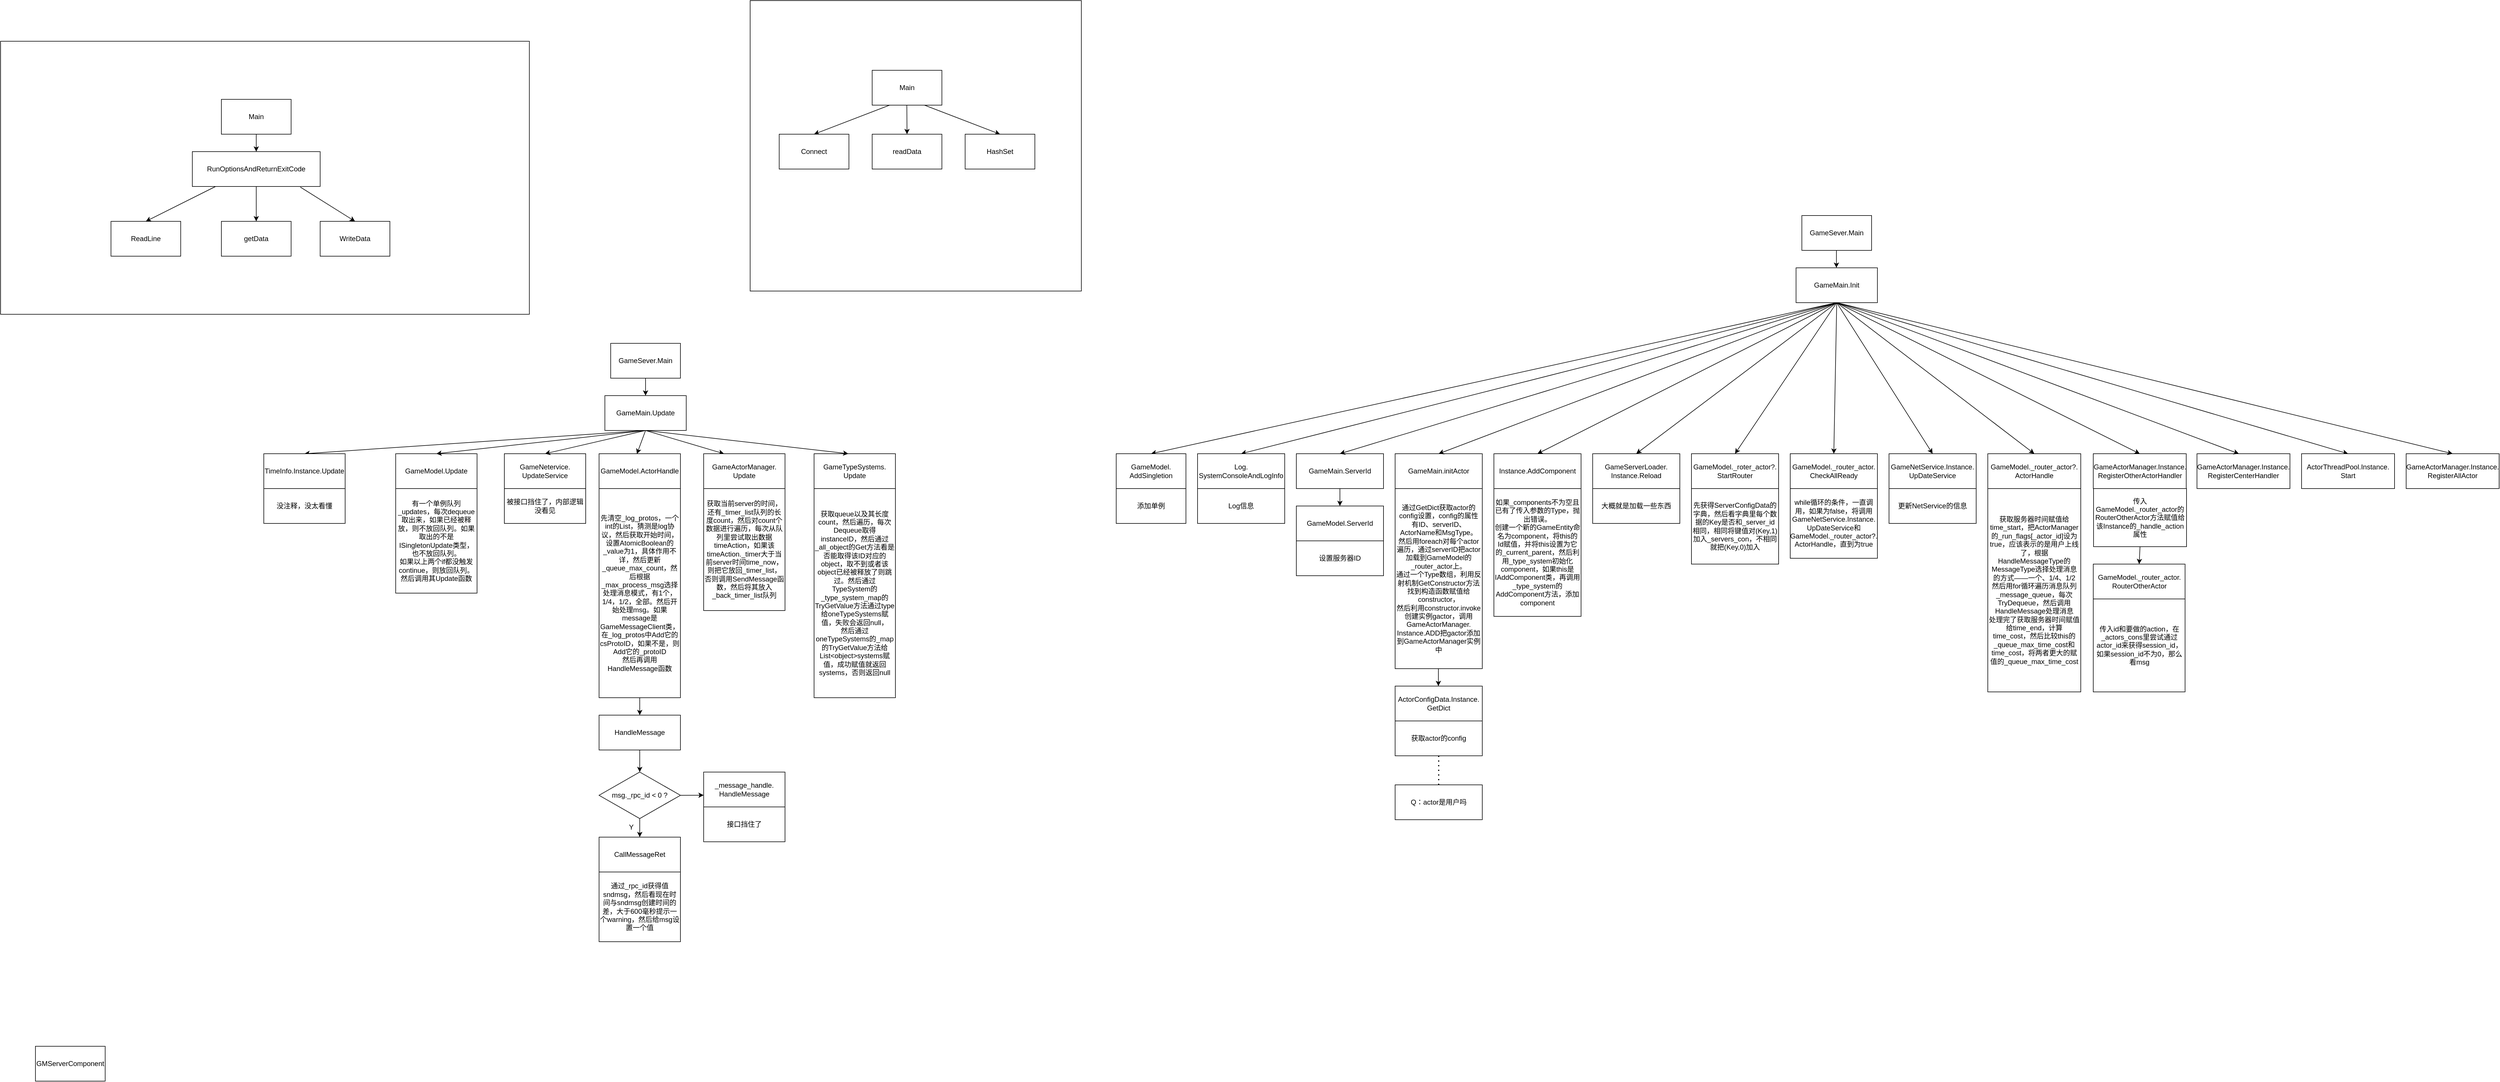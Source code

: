 <mxfile version="21.4.0" type="github">
  <diagram name="第 1 页" id="AkPrUvhRBGIo_sODVcCK">
    <mxGraphModel dx="2005" dy="1912" grid="1" gridSize="10" guides="1" tooltips="1" connect="1" arrows="1" fold="1" page="1" pageScale="1" pageWidth="827" pageHeight="1169" math="0" shadow="0">
      <root>
        <mxCell id="0" />
        <mxCell id="1" parent="0" />
        <mxCell id="agxNZYJJnrSQmRL50gCt-22" value="" style="rounded=0;whiteSpace=wrap;html=1;" parent="1" vertex="1">
          <mxGeometry x="1250" y="-90" width="570" height="500" as="geometry" />
        </mxCell>
        <mxCell id="agxNZYJJnrSQmRL50gCt-10" value="" style="rounded=0;whiteSpace=wrap;html=1;" parent="1" vertex="1">
          <mxGeometry x="-40" y="-20" width="910" height="470" as="geometry" />
        </mxCell>
        <mxCell id="agxNZYJJnrSQmRL50gCt-1" value="Main" style="rounded=0;whiteSpace=wrap;html=1;" parent="1" vertex="1">
          <mxGeometry x="340" y="80" width="120" height="60" as="geometry" />
        </mxCell>
        <mxCell id="agxNZYJJnrSQmRL50gCt-2" value="" style="endArrow=classic;html=1;rounded=0;exitX=0.5;exitY=1;exitDx=0;exitDy=0;" parent="1" source="agxNZYJJnrSQmRL50gCt-1" edge="1">
          <mxGeometry width="50" height="50" relative="1" as="geometry">
            <mxPoint x="390" y="320" as="sourcePoint" />
            <mxPoint x="400" y="170" as="targetPoint" />
          </mxGeometry>
        </mxCell>
        <mxCell id="agxNZYJJnrSQmRL50gCt-3" value="RunOptionsAndReturnExitCode" style="rounded=0;whiteSpace=wrap;html=1;" parent="1" vertex="1">
          <mxGeometry x="290" y="170" width="220" height="60" as="geometry" />
        </mxCell>
        <mxCell id="agxNZYJJnrSQmRL50gCt-4" value="" style="endArrow=classic;html=1;rounded=0;exitX=0.5;exitY=1;exitDx=0;exitDy=0;entryX=0.5;entryY=0;entryDx=0;entryDy=0;" parent="1" target="agxNZYJJnrSQmRL50gCt-5" edge="1">
          <mxGeometry width="50" height="50" relative="1" as="geometry">
            <mxPoint x="330" y="230" as="sourcePoint" />
            <mxPoint x="330" y="260" as="targetPoint" />
          </mxGeometry>
        </mxCell>
        <mxCell id="agxNZYJJnrSQmRL50gCt-5" value="ReadLine" style="rounded=0;whiteSpace=wrap;html=1;" parent="1" vertex="1">
          <mxGeometry x="150" y="290" width="120" height="60" as="geometry" />
        </mxCell>
        <mxCell id="agxNZYJJnrSQmRL50gCt-6" value="getData" style="rounded=0;whiteSpace=wrap;html=1;" parent="1" vertex="1">
          <mxGeometry x="340" y="290" width="120" height="60" as="geometry" />
        </mxCell>
        <mxCell id="agxNZYJJnrSQmRL50gCt-7" value="" style="endArrow=classic;html=1;rounded=0;exitX=0.5;exitY=1;exitDx=0;exitDy=0;entryX=0.5;entryY=0;entryDx=0;entryDy=0;" parent="1" source="agxNZYJJnrSQmRL50gCt-3" target="agxNZYJJnrSQmRL50gCt-6" edge="1">
          <mxGeometry width="50" height="50" relative="1" as="geometry">
            <mxPoint x="560" y="280" as="sourcePoint" />
            <mxPoint x="610" y="230" as="targetPoint" />
          </mxGeometry>
        </mxCell>
        <mxCell id="agxNZYJJnrSQmRL50gCt-8" value="WriteData" style="rounded=0;whiteSpace=wrap;html=1;" parent="1" vertex="1">
          <mxGeometry x="510" y="290" width="120" height="60" as="geometry" />
        </mxCell>
        <mxCell id="agxNZYJJnrSQmRL50gCt-9" value="" style="endArrow=classic;html=1;rounded=0;exitX=0.845;exitY=1.017;exitDx=0;exitDy=0;exitPerimeter=0;entryX=0.5;entryY=0;entryDx=0;entryDy=0;" parent="1" source="agxNZYJJnrSQmRL50gCt-3" target="agxNZYJJnrSQmRL50gCt-8" edge="1">
          <mxGeometry width="50" height="50" relative="1" as="geometry">
            <mxPoint x="650" y="220" as="sourcePoint" />
            <mxPoint x="700" y="170" as="targetPoint" />
          </mxGeometry>
        </mxCell>
        <mxCell id="agxNZYJJnrSQmRL50gCt-11" value="Main" style="rounded=0;whiteSpace=wrap;html=1;" parent="1" vertex="1">
          <mxGeometry x="1460" y="30" width="120" height="60" as="geometry" />
        </mxCell>
        <mxCell id="agxNZYJJnrSQmRL50gCt-12" value="" style="endArrow=classic;html=1;rounded=0;exitX=0.25;exitY=1;exitDx=0;exitDy=0;entryX=0.5;entryY=0;entryDx=0;entryDy=0;" parent="1" source="agxNZYJJnrSQmRL50gCt-11" target="agxNZYJJnrSQmRL50gCt-13" edge="1">
          <mxGeometry width="50" height="50" relative="1" as="geometry">
            <mxPoint x="1780" y="150" as="sourcePoint" />
            <mxPoint x="1520" y="120" as="targetPoint" />
          </mxGeometry>
        </mxCell>
        <mxCell id="agxNZYJJnrSQmRL50gCt-13" value="Connect" style="rounded=0;whiteSpace=wrap;html=1;" parent="1" vertex="1">
          <mxGeometry x="1300" y="140" width="120" height="60" as="geometry" />
        </mxCell>
        <mxCell id="agxNZYJJnrSQmRL50gCt-17" value="" style="endArrow=classic;html=1;rounded=0;exitX=0.5;exitY=1;exitDx=0;exitDy=0;entryX=0.5;entryY=0;entryDx=0;entryDy=0;" parent="1" target="agxNZYJJnrSQmRL50gCt-18" edge="1">
          <mxGeometry width="50" height="50" relative="1" as="geometry">
            <mxPoint x="1519.66" y="90" as="sourcePoint" />
            <mxPoint x="1519.66" y="120" as="targetPoint" />
          </mxGeometry>
        </mxCell>
        <mxCell id="agxNZYJJnrSQmRL50gCt-18" value="readData" style="rounded=0;whiteSpace=wrap;html=1;" parent="1" vertex="1">
          <mxGeometry x="1460" y="140" width="120" height="60" as="geometry" />
        </mxCell>
        <mxCell id="agxNZYJJnrSQmRL50gCt-20" value="" style="endArrow=classic;html=1;rounded=0;exitX=0.75;exitY=1;exitDx=0;exitDy=0;entryX=0.5;entryY=0;entryDx=0;entryDy=0;" parent="1" source="agxNZYJJnrSQmRL50gCt-11" target="agxNZYJJnrSQmRL50gCt-21" edge="1">
          <mxGeometry width="50" height="50" relative="1" as="geometry">
            <mxPoint x="1620" y="90" as="sourcePoint" />
            <mxPoint x="1620" y="120" as="targetPoint" />
          </mxGeometry>
        </mxCell>
        <mxCell id="agxNZYJJnrSQmRL50gCt-21" value="HashSet" style="rounded=0;whiteSpace=wrap;html=1;" parent="1" vertex="1">
          <mxGeometry x="1620" y="140" width="120" height="60" as="geometry" />
        </mxCell>
        <mxCell id="agxNZYJJnrSQmRL50gCt-23" value="GameSever.Main" style="rounded=0;whiteSpace=wrap;html=1;" parent="1" vertex="1">
          <mxGeometry x="1010" y="500" width="120" height="60" as="geometry" />
        </mxCell>
        <mxCell id="agxNZYJJnrSQmRL50gCt-24" value="" style="endArrow=classic;html=1;rounded=0;exitX=0.5;exitY=1;exitDx=0;exitDy=0;" parent="1" source="agxNZYJJnrSQmRL50gCt-23" edge="1">
          <mxGeometry width="50" height="50" relative="1" as="geometry">
            <mxPoint x="1180" y="670" as="sourcePoint" />
            <mxPoint x="1070" y="590" as="targetPoint" />
          </mxGeometry>
        </mxCell>
        <mxCell id="agxNZYJJnrSQmRL50gCt-25" value="GameMain.Update" style="rounded=0;whiteSpace=wrap;html=1;" parent="1" vertex="1">
          <mxGeometry x="1000" y="590" width="140" height="60" as="geometry" />
        </mxCell>
        <mxCell id="agxNZYJJnrSQmRL50gCt-26" value="" style="endArrow=classic;html=1;rounded=0;exitX=0.5;exitY=1;exitDx=0;exitDy=0;entryX=0.5;entryY=0;entryDx=0;entryDy=0;" parent="1" source="agxNZYJJnrSQmRL50gCt-25" target="agxNZYJJnrSQmRL50gCt-27" edge="1">
          <mxGeometry width="50" height="50" relative="1" as="geometry">
            <mxPoint x="1180" y="760" as="sourcePoint" />
            <mxPoint x="1070" y="680" as="targetPoint" />
          </mxGeometry>
        </mxCell>
        <mxCell id="agxNZYJJnrSQmRL50gCt-27" value="TimeInfo.Instance.Update" style="rounded=0;whiteSpace=wrap;html=1;" parent="1" vertex="1">
          <mxGeometry x="413" y="690" width="140" height="60" as="geometry" />
        </mxCell>
        <mxCell id="agxNZYJJnrSQmRL50gCt-31" value="没注释，没太看懂" style="rounded=0;whiteSpace=wrap;html=1;" parent="1" vertex="1">
          <mxGeometry x="413" y="750" width="140" height="60" as="geometry" />
        </mxCell>
        <mxCell id="agxNZYJJnrSQmRL50gCt-33" value="GameModel.Update" style="rounded=0;whiteSpace=wrap;html=1;" parent="1" vertex="1">
          <mxGeometry x="640" y="690" width="140" height="60" as="geometry" />
        </mxCell>
        <mxCell id="agxNZYJJnrSQmRL50gCt-34" value="" style="endArrow=classic;html=1;rounded=0;exitX=0.5;exitY=1;exitDx=0;exitDy=0;entryX=0.5;entryY=0;entryDx=0;entryDy=0;" parent="1" source="agxNZYJJnrSQmRL50gCt-25" target="agxNZYJJnrSQmRL50gCt-33" edge="1">
          <mxGeometry width="50" height="50" relative="1" as="geometry">
            <mxPoint x="1080" y="730" as="sourcePoint" />
            <mxPoint x="1130" y="680" as="targetPoint" />
          </mxGeometry>
        </mxCell>
        <mxCell id="agxNZYJJnrSQmRL50gCt-35" value="有一个单例队列_updates，每次dequeue取出来，如果已经被释放，则不放回队列。如果取出的不是ISingletonUpdate类型，也不放回队列。&lt;br&gt;如果以上两个if都没触发continue，则放回队列。然后调用其Update函数" style="rounded=0;whiteSpace=wrap;html=1;" parent="1" vertex="1">
          <mxGeometry x="640" y="750" width="140" height="180" as="geometry" />
        </mxCell>
        <mxCell id="agxNZYJJnrSQmRL50gCt-36" value="GameNetervice.&lt;br&gt;UpdateService" style="rounded=0;whiteSpace=wrap;html=1;" parent="1" vertex="1">
          <mxGeometry x="827" y="690" width="140" height="60" as="geometry" />
        </mxCell>
        <mxCell id="agxNZYJJnrSQmRL50gCt-37" value="" style="endArrow=classic;html=1;rounded=0;entryX=0.5;entryY=0;entryDx=0;entryDy=0;exitX=0.5;exitY=1;exitDx=0;exitDy=0;" parent="1" source="agxNZYJJnrSQmRL50gCt-25" target="agxNZYJJnrSQmRL50gCt-36" edge="1">
          <mxGeometry width="50" height="50" relative="1" as="geometry">
            <mxPoint x="1030" y="650" as="sourcePoint" />
            <mxPoint x="1260" y="620" as="targetPoint" />
          </mxGeometry>
        </mxCell>
        <mxCell id="agxNZYJJnrSQmRL50gCt-38" value="被接口挡住了，内部逻辑没看见" style="rounded=0;whiteSpace=wrap;html=1;" parent="1" vertex="1">
          <mxGeometry x="827" y="750" width="140" height="60" as="geometry" />
        </mxCell>
        <mxCell id="agxNZYJJnrSQmRL50gCt-39" value="" style="endArrow=classic;html=1;rounded=0;exitX=0.5;exitY=1;exitDx=0;exitDy=0;entryX=0.465;entryY=0.006;entryDx=0;entryDy=0;entryPerimeter=0;" parent="1" source="agxNZYJJnrSQmRL50gCt-25" target="agxNZYJJnrSQmRL50gCt-41" edge="1">
          <mxGeometry width="50" height="50" relative="1" as="geometry">
            <mxPoint x="1120" y="650" as="sourcePoint" />
            <mxPoint x="1330" y="690" as="targetPoint" />
          </mxGeometry>
        </mxCell>
        <mxCell id="agxNZYJJnrSQmRL50gCt-41" value="GameModel.ActorHandle" style="rounded=0;whiteSpace=wrap;html=1;" parent="1" vertex="1">
          <mxGeometry x="990" y="690" width="140" height="60" as="geometry" />
        </mxCell>
        <mxCell id="agxNZYJJnrSQmRL50gCt-43" value="先清空_log_protos，一个int的List，猜测是log协议，然后获取开始时间，设置AtomicBoolean的_value为1，具体作用不详，然后更新_queue_max_count，然后根据_max_process_msg选择处理消息模式，有1个，1/4，1/2，全部。然后开始处理msg。如果message是GameMessageClient类，在_log_protos中Add它的csProtoID，如果不是，则Add它的_protoID&lt;br&gt;然后再调用HandleMessage函数" style="rounded=0;whiteSpace=wrap;html=1;" parent="1" vertex="1">
          <mxGeometry x="990" y="750" width="140" height="360" as="geometry" />
        </mxCell>
        <mxCell id="agxNZYJJnrSQmRL50gCt-44" value="" style="endArrow=classic;html=1;rounded=0;entryX=0.5;entryY=0;entryDx=0;entryDy=0;exitX=0.5;exitY=1;exitDx=0;exitDy=0;" parent="1" source="agxNZYJJnrSQmRL50gCt-43" target="agxNZYJJnrSQmRL50gCt-45" edge="1">
          <mxGeometry width="50" height="50" relative="1" as="geometry">
            <mxPoint x="1050" y="1110" as="sourcePoint" />
            <mxPoint x="980" y="1066" as="targetPoint" />
          </mxGeometry>
        </mxCell>
        <mxCell id="agxNZYJJnrSQmRL50gCt-45" value="HandleMessage" style="rounded=0;whiteSpace=wrap;html=1;" parent="1" vertex="1">
          <mxGeometry x="990" y="1140" width="140" height="60" as="geometry" />
        </mxCell>
        <mxCell id="agxNZYJJnrSQmRL50gCt-46" value="" style="endArrow=classic;html=1;rounded=0;exitX=0.5;exitY=1;exitDx=0;exitDy=0;entryX=0.5;entryY=0;entryDx=0;entryDy=0;" parent="1" source="agxNZYJJnrSQmRL50gCt-45" target="agxNZYJJnrSQmRL50gCt-49" edge="1">
          <mxGeometry width="50" height="50" relative="1" as="geometry">
            <mxPoint x="1010" y="1310" as="sourcePoint" />
            <mxPoint x="1000" y="1240" as="targetPoint" />
          </mxGeometry>
        </mxCell>
        <mxCell id="agxNZYJJnrSQmRL50gCt-49" value="msg._rpc_id &amp;lt; 0 ?" style="rhombus;whiteSpace=wrap;html=1;" parent="1" vertex="1">
          <mxGeometry x="990" y="1238" width="140" height="80" as="geometry" />
        </mxCell>
        <mxCell id="agxNZYJJnrSQmRL50gCt-50" value="" style="endArrow=classic;html=1;rounded=0;exitX=0.5;exitY=1;exitDx=0;exitDy=0;entryX=0.5;entryY=0;entryDx=0;entryDy=0;" parent="1" source="agxNZYJJnrSQmRL50gCt-49" target="agxNZYJJnrSQmRL50gCt-52" edge="1">
          <mxGeometry width="50" height="50" relative="1" as="geometry">
            <mxPoint x="990" y="1390" as="sourcePoint" />
            <mxPoint x="990" y="1360" as="targetPoint" />
          </mxGeometry>
        </mxCell>
        <mxCell id="agxNZYJJnrSQmRL50gCt-51" value="Y" style="text;html=1;align=center;verticalAlign=middle;resizable=0;points=[];autosize=1;strokeColor=none;fillColor=none;" parent="1" vertex="1">
          <mxGeometry x="1030" y="1318" width="30" height="30" as="geometry" />
        </mxCell>
        <mxCell id="agxNZYJJnrSQmRL50gCt-52" value="CallMessageRet" style="rounded=0;whiteSpace=wrap;html=1;" parent="1" vertex="1">
          <mxGeometry x="990" y="1350" width="140" height="60" as="geometry" />
        </mxCell>
        <mxCell id="agxNZYJJnrSQmRL50gCt-53" value="" style="endArrow=classic;html=1;rounded=0;" parent="1" edge="1">
          <mxGeometry width="50" height="50" relative="1" as="geometry">
            <mxPoint x="1130" y="1278" as="sourcePoint" />
            <mxPoint x="1170" y="1277.8" as="targetPoint" />
          </mxGeometry>
        </mxCell>
        <mxCell id="agxNZYJJnrSQmRL50gCt-54" value="_message_handle.&lt;br&gt;HandleMessage" style="rounded=0;whiteSpace=wrap;html=1;" parent="1" vertex="1">
          <mxGeometry x="1170" y="1238" width="140" height="60" as="geometry" />
        </mxCell>
        <mxCell id="agxNZYJJnrSQmRL50gCt-55" value="接口挡住了" style="rounded=0;whiteSpace=wrap;html=1;" parent="1" vertex="1">
          <mxGeometry x="1170" y="1298" width="140" height="60" as="geometry" />
        </mxCell>
        <mxCell id="agxNZYJJnrSQmRL50gCt-56" value="通过_rpc_id获得值sndmsg，然后看现在时间与sndmsg创建时间的差，大于600毫秒提示一个warning，然后给msg设置一个值" style="rounded=0;whiteSpace=wrap;html=1;" parent="1" vertex="1">
          <mxGeometry x="990" y="1410" width="140" height="120" as="geometry" />
        </mxCell>
        <mxCell id="agxNZYJJnrSQmRL50gCt-70" value="" style="endArrow=classic;html=1;rounded=0;entryX=0.25;entryY=0;entryDx=0;entryDy=0;" parent="1" target="agxNZYJJnrSQmRL50gCt-71" edge="1">
          <mxGeometry width="50" height="50" relative="1" as="geometry">
            <mxPoint x="1070" y="650" as="sourcePoint" />
            <mxPoint x="1200" y="680" as="targetPoint" />
          </mxGeometry>
        </mxCell>
        <mxCell id="agxNZYJJnrSQmRL50gCt-71" value="GameActorManager.&lt;br&gt;Update" style="rounded=0;whiteSpace=wrap;html=1;" parent="1" vertex="1">
          <mxGeometry x="1170" y="690" width="140" height="60" as="geometry" />
        </mxCell>
        <mxCell id="agxNZYJJnrSQmRL50gCt-72" value="获取当前server的时间，还有_timer_list队列的长度count，然后对count个数据进行遍历，每次从队列里尝试取出数据timeAction，如果该timeAction._timer大于当前server时间time_now，则把它放回_timer_list，否则调用SendMessage函数，然后将其放入_back_timer_list队列" style="rounded=0;whiteSpace=wrap;html=1;" parent="1" vertex="1">
          <mxGeometry x="1170" y="750" width="140" height="210" as="geometry" />
        </mxCell>
        <mxCell id="EGltKX2aPdwIZXadGuva-1" value="GameTypeSystems.&lt;br&gt;Update" style="rounded=0;whiteSpace=wrap;html=1;" parent="1" vertex="1">
          <mxGeometry x="1360" y="690" width="140" height="60" as="geometry" />
        </mxCell>
        <mxCell id="EGltKX2aPdwIZXadGuva-2" value="" style="endArrow=classic;html=1;rounded=0;entryX=0.421;entryY=0;entryDx=0;entryDy=0;exitX=0.5;exitY=1;exitDx=0;exitDy=0;entryPerimeter=0;" parent="1" source="agxNZYJJnrSQmRL50gCt-25" target="EGltKX2aPdwIZXadGuva-1" edge="1">
          <mxGeometry width="50" height="50" relative="1" as="geometry">
            <mxPoint x="1140" y="630" as="sourcePoint" />
            <mxPoint x="1275" y="670" as="targetPoint" />
          </mxGeometry>
        </mxCell>
        <mxCell id="EGltKX2aPdwIZXadGuva-3" value="获取queue以及其长度count，然后遍历，每次Dequeue取得instanceID，然后通过_all_object的Get方法看是否能取得该ID对应的object，取不到或者该object已经被释放了则跳过。然后通过TypeSystem的_type_system_map的TryGetValue方法通过type给oneTypeSystems赋值，失败会返回null，&lt;br&gt;然后通过oneTypeSystems的_map的TryGetValue方法给List&amp;lt;object&amp;gt;systems赋值，成功赋值就返回systems，否则返回null" style="rounded=0;whiteSpace=wrap;html=1;" parent="1" vertex="1">
          <mxGeometry x="1360" y="750" width="140" height="360" as="geometry" />
        </mxCell>
        <mxCell id="EGltKX2aPdwIZXadGuva-4" value="GMServerComponent" style="rounded=0;whiteSpace=wrap;html=1;" parent="1" vertex="1">
          <mxGeometry x="20" y="1710" width="120" height="60" as="geometry" />
        </mxCell>
        <mxCell id="MWC4nCh9BzGZ-LohU2af-1" value="GameSever.Main" style="rounded=0;whiteSpace=wrap;html=1;" parent="1" vertex="1">
          <mxGeometry x="3060" y="280" width="120" height="60" as="geometry" />
        </mxCell>
        <mxCell id="MWC4nCh9BzGZ-LohU2af-2" value="" style="endArrow=classic;html=1;rounded=0;exitX=0.5;exitY=1;exitDx=0;exitDy=0;" parent="1" edge="1">
          <mxGeometry width="50" height="50" relative="1" as="geometry">
            <mxPoint x="3119.47" y="340" as="sourcePoint" />
            <mxPoint x="3119.47" y="370" as="targetPoint" />
          </mxGeometry>
        </mxCell>
        <mxCell id="MWC4nCh9BzGZ-LohU2af-3" value="GameMain.Init" style="rounded=0;whiteSpace=wrap;html=1;" parent="1" vertex="1">
          <mxGeometry x="3050" y="370" width="140" height="60" as="geometry" />
        </mxCell>
        <mxCell id="MWC4nCh9BzGZ-LohU2af-4" value="" style="endArrow=classic;html=1;rounded=0;exitX=0.5;exitY=1;exitDx=0;exitDy=0;entryX=0.5;entryY=0;entryDx=0;entryDy=0;" parent="1" source="MWC4nCh9BzGZ-LohU2af-3" target="MWC4nCh9BzGZ-LohU2af-5" edge="1">
          <mxGeometry width="50" height="50" relative="1" as="geometry">
            <mxPoint x="1740" y="790" as="sourcePoint" />
            <mxPoint x="1600" y="680" as="targetPoint" />
          </mxGeometry>
        </mxCell>
        <mxCell id="MWC4nCh9BzGZ-LohU2af-5" value="GameModel.&lt;br&gt;AddSingletion" style="rounded=0;whiteSpace=wrap;html=1;" parent="1" vertex="1">
          <mxGeometry x="1880" y="690" width="120" height="60" as="geometry" />
        </mxCell>
        <mxCell id="MWC4nCh9BzGZ-LohU2af-6" value="" style="endArrow=classic;html=1;rounded=0;exitX=0.5;exitY=1;exitDx=0;exitDy=0;entryX=0.5;entryY=0;entryDx=0;entryDy=0;" parent="1" source="MWC4nCh9BzGZ-LohU2af-3" target="MWC4nCh9BzGZ-LohU2af-7" edge="1">
          <mxGeometry width="50" height="50" relative="1" as="geometry">
            <mxPoint x="1860" y="730" as="sourcePoint" />
            <mxPoint x="1720" y="680" as="targetPoint" />
          </mxGeometry>
        </mxCell>
        <mxCell id="MWC4nCh9BzGZ-LohU2af-7" value="Log.&lt;br&gt;SystemConsoleAndLogInfo" style="rounded=0;whiteSpace=wrap;html=1;" parent="1" vertex="1">
          <mxGeometry x="2020" y="690" width="150" height="60" as="geometry" />
        </mxCell>
        <mxCell id="MWC4nCh9BzGZ-LohU2af-10" value="GameMain.ServerId" style="rounded=0;whiteSpace=wrap;html=1;" parent="1" vertex="1">
          <mxGeometry x="2190" y="690" width="150" height="60" as="geometry" />
        </mxCell>
        <mxCell id="MWC4nCh9BzGZ-LohU2af-11" value="" style="endArrow=classic;html=1;rounded=0;entryX=0.5;entryY=0;entryDx=0;entryDy=0;exitX=0.5;exitY=1;exitDx=0;exitDy=0;" parent="1" source="MWC4nCh9BzGZ-LohU2af-3" target="MWC4nCh9BzGZ-LohU2af-10" edge="1">
          <mxGeometry width="50" height="50" relative="1" as="geometry">
            <mxPoint x="2100" y="600" as="sourcePoint" />
            <mxPoint x="1880" y="760" as="targetPoint" />
          </mxGeometry>
        </mxCell>
        <mxCell id="MWC4nCh9BzGZ-LohU2af-16" value="" style="endArrow=classic;html=1;rounded=0;exitX=0.5;exitY=1;exitDx=0;exitDy=0;entryX=0.5;entryY=0;entryDx=0;entryDy=0;" parent="1" source="MWC4nCh9BzGZ-LohU2af-10" target="MWC4nCh9BzGZ-LohU2af-17" edge="1">
          <mxGeometry width="50" height="50" relative="1" as="geometry">
            <mxPoint x="1920" y="820" as="sourcePoint" />
            <mxPoint x="1915" y="780" as="targetPoint" />
          </mxGeometry>
        </mxCell>
        <mxCell id="MWC4nCh9BzGZ-LohU2af-17" value="GameModel.ServerId" style="rounded=0;whiteSpace=wrap;html=1;" parent="1" vertex="1">
          <mxGeometry x="2190" y="780" width="150" height="60" as="geometry" />
        </mxCell>
        <mxCell id="MWC4nCh9BzGZ-LohU2af-18" value="设置服务器ID" style="rounded=0;whiteSpace=wrap;html=1;" parent="1" vertex="1">
          <mxGeometry x="2190" y="840" width="150" height="60" as="geometry" />
        </mxCell>
        <mxCell id="MWC4nCh9BzGZ-LohU2af-19" value="添加单例" style="rounded=0;whiteSpace=wrap;html=1;" parent="1" vertex="1">
          <mxGeometry x="1880" y="750" width="120" height="60" as="geometry" />
        </mxCell>
        <mxCell id="MWC4nCh9BzGZ-LohU2af-20" value="GameMain.initActor" style="rounded=0;whiteSpace=wrap;html=1;" parent="1" vertex="1">
          <mxGeometry x="2360" y="690" width="150" height="60" as="geometry" />
        </mxCell>
        <mxCell id="MWC4nCh9BzGZ-LohU2af-21" value="" style="endArrow=classic;html=1;rounded=0;entryX=0.5;entryY=0;entryDx=0;entryDy=0;exitX=0.5;exitY=1;exitDx=0;exitDy=0;" parent="1" source="MWC4nCh9BzGZ-LohU2af-3" target="MWC4nCh9BzGZ-LohU2af-20" edge="1">
          <mxGeometry width="50" height="50" relative="1" as="geometry">
            <mxPoint x="1920" y="640" as="sourcePoint" />
            <mxPoint x="2325" y="670" as="targetPoint" />
          </mxGeometry>
        </mxCell>
        <mxCell id="MWC4nCh9BzGZ-LohU2af-24" value="" style="endArrow=classic;html=1;rounded=0;entryX=0.5;entryY=0;entryDx=0;entryDy=0;exitX=0.5;exitY=1;exitDx=0;exitDy=0;" parent="1" source="MWC4nCh9BzGZ-LohU2af-3" target="MWC4nCh9BzGZ-LohU2af-25" edge="1">
          <mxGeometry width="50" height="50" relative="1" as="geometry">
            <mxPoint x="2100" y="600" as="sourcePoint" />
            <mxPoint x="2580" y="680" as="targetPoint" />
          </mxGeometry>
        </mxCell>
        <mxCell id="MWC4nCh9BzGZ-LohU2af-25" value="Instance.AddComponent" style="rounded=0;whiteSpace=wrap;html=1;" parent="1" vertex="1">
          <mxGeometry x="2530" y="690" width="150" height="60" as="geometry" />
        </mxCell>
        <mxCell id="MWC4nCh9BzGZ-LohU2af-26" value="" style="endArrow=classic;html=1;rounded=0;exitX=0.5;exitY=1;exitDx=0;exitDy=0;entryX=0.5;entryY=0;entryDx=0;entryDy=0;" parent="1" source="MWC4nCh9BzGZ-LohU2af-3" target="MWC4nCh9BzGZ-LohU2af-27" edge="1">
          <mxGeometry width="50" height="50" relative="1" as="geometry">
            <mxPoint x="2210" y="590" as="sourcePoint" />
            <mxPoint x="2750" y="690" as="targetPoint" />
          </mxGeometry>
        </mxCell>
        <mxCell id="MWC4nCh9BzGZ-LohU2af-27" value="GameServerLoader.&lt;br&gt;Instance.Reload" style="rounded=0;whiteSpace=wrap;html=1;" parent="1" vertex="1">
          <mxGeometry x="2700" y="690" width="150" height="60" as="geometry" />
        </mxCell>
        <mxCell id="MWC4nCh9BzGZ-LohU2af-28" value="" style="endArrow=classic;html=1;rounded=0;exitX=0.5;exitY=1;exitDx=0;exitDy=0;entryX=0.5;entryY=0;entryDx=0;entryDy=0;" parent="1" source="MWC4nCh9BzGZ-LohU2af-3" target="MWC4nCh9BzGZ-LohU2af-29" edge="1">
          <mxGeometry width="50" height="50" relative="1" as="geometry">
            <mxPoint x="2230" y="600" as="sourcePoint" />
            <mxPoint x="2920" y="680" as="targetPoint" />
          </mxGeometry>
        </mxCell>
        <mxCell id="MWC4nCh9BzGZ-LohU2af-29" value="GameModel._roter_actor?.&lt;br&gt;StartRouter" style="rounded=0;whiteSpace=wrap;html=1;" parent="1" vertex="1">
          <mxGeometry x="2870" y="690" width="150" height="60" as="geometry" />
        </mxCell>
        <mxCell id="MWC4nCh9BzGZ-LohU2af-30" value="" style="endArrow=classic;html=1;rounded=0;exitX=0.5;exitY=1;exitDx=0;exitDy=0;entryX=0.5;entryY=0;entryDx=0;entryDy=0;" parent="1" source="MWC4nCh9BzGZ-LohU2af-3" target="MWC4nCh9BzGZ-LohU2af-31" edge="1">
          <mxGeometry width="50" height="50" relative="1" as="geometry">
            <mxPoint x="2470" y="600" as="sourcePoint" />
            <mxPoint x="3090" y="680" as="targetPoint" />
          </mxGeometry>
        </mxCell>
        <mxCell id="MWC4nCh9BzGZ-LohU2af-31" value="GameModel._router_actor.&lt;br&gt;CheckAllReady" style="rounded=0;whiteSpace=wrap;html=1;" parent="1" vertex="1">
          <mxGeometry x="3040" y="690" width="150" height="60" as="geometry" />
        </mxCell>
        <mxCell id="MWC4nCh9BzGZ-LohU2af-34" value="while循环的条件，一直调用，如果为false，将调用GameNetService.Instance.&lt;br&gt;UpDateService和GameModel._router_actor?.&lt;br&gt;ActorHandle，直到为true" style="rounded=0;whiteSpace=wrap;html=1;" parent="1" vertex="1">
          <mxGeometry x="3040" y="750" width="150" height="120" as="geometry" />
        </mxCell>
        <mxCell id="MWC4nCh9BzGZ-LohU2af-35" value="" style="endArrow=classic;html=1;rounded=0;exitX=0.5;exitY=1;exitDx=0;exitDy=0;entryX=0.5;entryY=0;entryDx=0;entryDy=0;" parent="1" source="MWC4nCh9BzGZ-LohU2af-3" target="MWC4nCh9BzGZ-LohU2af-36" edge="1">
          <mxGeometry width="50" height="50" relative="1" as="geometry">
            <mxPoint x="2690" y="650" as="sourcePoint" />
            <mxPoint x="3260" y="680" as="targetPoint" />
          </mxGeometry>
        </mxCell>
        <mxCell id="MWC4nCh9BzGZ-LohU2af-36" value="GameNetService.Instance.&lt;br style=&quot;border-color: var(--border-color);&quot;&gt;UpDateService" style="rounded=0;whiteSpace=wrap;html=1;" parent="1" vertex="1">
          <mxGeometry x="3210" y="690" width="150" height="60" as="geometry" />
        </mxCell>
        <mxCell id="MWC4nCh9BzGZ-LohU2af-38" value="GameModel._router_actor?.&lt;br style=&quot;border-color: var(--border-color);&quot;&gt;&lt;span style=&quot;border-color: var(--border-color);&quot;&gt;ActorHandle&lt;/span&gt;" style="rounded=0;whiteSpace=wrap;html=1;" parent="1" vertex="1">
          <mxGeometry x="3380" y="690" width="160" height="60" as="geometry" />
        </mxCell>
        <mxCell id="MWC4nCh9BzGZ-LohU2af-39" value="" style="endArrow=classic;html=1;rounded=0;exitX=0.5;exitY=1;exitDx=0;exitDy=0;entryX=0.5;entryY=0;entryDx=0;entryDy=0;" parent="1" source="MWC4nCh9BzGZ-LohU2af-3" target="MWC4nCh9BzGZ-LohU2af-38" edge="1">
          <mxGeometry width="50" height="50" relative="1" as="geometry">
            <mxPoint x="2805" y="540" as="sourcePoint" />
            <mxPoint x="3380" y="660" as="targetPoint" />
          </mxGeometry>
        </mxCell>
        <mxCell id="MWC4nCh9BzGZ-LohU2af-40" value="GameActorManager.Instance.&lt;br&gt;RegisterOtherActorHandler" style="rounded=0;whiteSpace=wrap;html=1;" parent="1" vertex="1">
          <mxGeometry x="3561.5" y="690" width="160" height="60" as="geometry" />
        </mxCell>
        <mxCell id="MWC4nCh9BzGZ-LohU2af-41" value="GameActorManager.Instance.&lt;br style=&quot;border-color: var(--border-color);&quot;&gt;RegisterCenterHandler" style="rounded=0;whiteSpace=wrap;html=1;" parent="1" vertex="1">
          <mxGeometry x="3740" y="690" width="160" height="60" as="geometry" />
        </mxCell>
        <mxCell id="MWC4nCh9BzGZ-LohU2af-42" value="" style="endArrow=classic;html=1;rounded=0;exitX=0.5;exitY=1;exitDx=0;exitDy=0;entryX=0.5;entryY=0;entryDx=0;entryDy=0;" parent="1" source="MWC4nCh9BzGZ-LohU2af-3" target="MWC4nCh9BzGZ-LohU2af-40" edge="1">
          <mxGeometry width="50" height="50" relative="1" as="geometry">
            <mxPoint x="2880" y="570" as="sourcePoint" />
            <mxPoint x="3630" y="690" as="targetPoint" />
          </mxGeometry>
        </mxCell>
        <mxCell id="MWC4nCh9BzGZ-LohU2af-43" value="" style="endArrow=classic;html=1;rounded=0;exitX=0.5;exitY=1;exitDx=0;exitDy=0;" parent="1" source="MWC4nCh9BzGZ-LohU2af-3" edge="1">
          <mxGeometry width="50" height="50" relative="1" as="geometry">
            <mxPoint x="2880" y="570" as="sourcePoint" />
            <mxPoint x="3812" y="690" as="targetPoint" />
          </mxGeometry>
        </mxCell>
        <mxCell id="MWC4nCh9BzGZ-LohU2af-44" value="" style="endArrow=classic;html=1;rounded=0;exitX=0.5;exitY=1;exitDx=0;exitDy=0;entryX=0.5;entryY=0;entryDx=0;entryDy=0;" parent="1" source="MWC4nCh9BzGZ-LohU2af-3" target="MWC4nCh9BzGZ-LohU2af-45" edge="1">
          <mxGeometry width="50" height="50" relative="1" as="geometry">
            <mxPoint x="3490" y="555" as="sourcePoint" />
            <mxPoint x="3973.158" y="680" as="targetPoint" />
          </mxGeometry>
        </mxCell>
        <mxCell id="MWC4nCh9BzGZ-LohU2af-45" value="ActorThreadPool.Instance.&lt;br&gt;Start" style="rounded=0;whiteSpace=wrap;html=1;" parent="1" vertex="1">
          <mxGeometry x="3920" y="690" width="160" height="60" as="geometry" />
        </mxCell>
        <mxCell id="MWC4nCh9BzGZ-LohU2af-46" value="GameActorManager.Instance.&lt;br&gt;RegisterAllActor" style="rounded=0;whiteSpace=wrap;html=1;" parent="1" vertex="1">
          <mxGeometry x="4100" y="690" width="160" height="60" as="geometry" />
        </mxCell>
        <mxCell id="MWC4nCh9BzGZ-LohU2af-47" value="" style="endArrow=classic;html=1;rounded=0;exitX=0.5;exitY=1;exitDx=0;exitDy=0;entryX=0.5;entryY=0;entryDx=0;entryDy=0;" parent="1" source="MWC4nCh9BzGZ-LohU2af-3" target="MWC4nCh9BzGZ-LohU2af-46" edge="1">
          <mxGeometry width="50" height="50" relative="1" as="geometry">
            <mxPoint x="3020" y="390" as="sourcePoint" />
            <mxPoint x="4090" y="660" as="targetPoint" />
          </mxGeometry>
        </mxCell>
        <mxCell id="MWC4nCh9BzGZ-LohU2af-48" value="Log信息" style="rounded=0;whiteSpace=wrap;html=1;" parent="1" vertex="1">
          <mxGeometry x="2020" y="750" width="150" height="60" as="geometry" />
        </mxCell>
        <mxCell id="MWC4nCh9BzGZ-LohU2af-50" value="ActorConfigData.Instance.&lt;br&gt;GetDict" style="rounded=0;whiteSpace=wrap;html=1;" parent="1" vertex="1">
          <mxGeometry x="2360" y="1090" width="150" height="60" as="geometry" />
        </mxCell>
        <mxCell id="MWC4nCh9BzGZ-LohU2af-51" value="获取actor的config" style="rounded=0;whiteSpace=wrap;html=1;" parent="1" vertex="1">
          <mxGeometry x="2360" y="1150" width="150" height="60" as="geometry" />
        </mxCell>
        <mxCell id="MWC4nCh9BzGZ-LohU2af-52" value="通过GetDict获取actor的config设置，config的属性有ID、serverID、ActorName和MsgType。&lt;br&gt;然后用foreach对每个actor遍历，通过serverID把actor加载到GameModel的_router_actor上。&lt;br&gt;通过一个Type数组，利用反射机制GetConstructor方法找到构造函数赋值给constructor，&lt;br&gt;然后利用constructor.invoke创建实例gactor，调用GameActorManager.&lt;br&gt;Instance.ADD把gactor添加到GameActorManager实例中" style="rounded=0;whiteSpace=wrap;html=1;" parent="1" vertex="1">
          <mxGeometry x="2360" y="750" width="150" height="310" as="geometry" />
        </mxCell>
        <mxCell id="MWC4nCh9BzGZ-LohU2af-53" value="" style="endArrow=classic;html=1;rounded=0;exitX=0.5;exitY=1;exitDx=0;exitDy=0;entryX=0.5;entryY=0;entryDx=0;entryDy=0;" parent="1" edge="1">
          <mxGeometry width="50" height="50" relative="1" as="geometry">
            <mxPoint x="2434.47" y="1060" as="sourcePoint" />
            <mxPoint x="2434.47" y="1090" as="targetPoint" />
          </mxGeometry>
        </mxCell>
        <mxCell id="MWC4nCh9BzGZ-LohU2af-54" value="" style="endArrow=none;dashed=1;html=1;dashPattern=1 3;strokeWidth=2;rounded=0;entryX=0.5;entryY=1;entryDx=0;entryDy=0;" parent="1" target="MWC4nCh9BzGZ-LohU2af-51" edge="1">
          <mxGeometry width="50" height="50" relative="1" as="geometry">
            <mxPoint x="2435" y="1260" as="sourcePoint" />
            <mxPoint x="2430" y="1220" as="targetPoint" />
          </mxGeometry>
        </mxCell>
        <mxCell id="MWC4nCh9BzGZ-LohU2af-55" value="Q：actor是用户吗&lt;br&gt;" style="rounded=0;whiteSpace=wrap;html=1;" parent="1" vertex="1">
          <mxGeometry x="2360" y="1260" width="150" height="60" as="geometry" />
        </mxCell>
        <mxCell id="MWC4nCh9BzGZ-LohU2af-56" value="如果_components不为空且已有了传入参数的Type，抛出错误。&lt;br&gt;创建一个新的GameEntity命名为component，将this的Id赋值，并将this设置为它的_current_parent，然后利用_type_system初始化component，如果this是IAddComponent类，再调用_type_system的AddComponent方法，添加component" style="rounded=0;whiteSpace=wrap;html=1;" parent="1" vertex="1">
          <mxGeometry x="2530" y="750" width="150" height="220" as="geometry" />
        </mxCell>
        <mxCell id="MWC4nCh9BzGZ-LohU2af-57" value="大概就是加载一些东西" style="rounded=0;whiteSpace=wrap;html=1;" parent="1" vertex="1">
          <mxGeometry x="2700" y="750" width="150" height="60" as="geometry" />
        </mxCell>
        <mxCell id="MWC4nCh9BzGZ-LohU2af-58" value="先获得ServerConfigData的字典，然后看字典里每个数据的Key是否和_server_id相同，相同将键值对(Key,1)加入_servers_con，不相同就把(Key,0)加入" style="rounded=0;whiteSpace=wrap;html=1;" parent="1" vertex="1">
          <mxGeometry x="2870" y="750" width="150" height="130" as="geometry" />
        </mxCell>
        <mxCell id="MWC4nCh9BzGZ-LohU2af-59" value="更新NetService的信息" style="rounded=0;whiteSpace=wrap;html=1;" parent="1" vertex="1">
          <mxGeometry x="3210" y="750" width="150" height="60" as="geometry" />
        </mxCell>
        <mxCell id="MWC4nCh9BzGZ-LohU2af-60" value="获取服务器时间赋值给time_start，把ActorManager的_run_flags[_actor_id]设为true，应该表示的是用户上线了，根据HandleMessageType的MessageType选择处理消息的方式——一个、1/4、1/2&lt;br&gt;然后用for循环遍历消息队列_message_queue，每次TryDequeue，然后调用HandleMessage处理消息&lt;br&gt;处理完了获取服务器时间赋值给time_end，计算time_cost，然后比较this的_queue_max_time_cost和time_cost，将两者更大的赋值的_queue_max_time_cost" style="rounded=0;whiteSpace=wrap;html=1;" parent="1" vertex="1">
          <mxGeometry x="3380" y="750" width="160" height="350" as="geometry" />
        </mxCell>
        <mxCell id="GYn-868Fh-glP7cho3_U-1" value="传入GameModel._router_actor的RouterOtherActor方法赋值给该Instance的_handle_action属性" style="rounded=0;whiteSpace=wrap;html=1;" vertex="1" parent="1">
          <mxGeometry x="3562" y="750" width="160" height="100" as="geometry" />
        </mxCell>
        <mxCell id="GYn-868Fh-glP7cho3_U-2" value="GameModel._router_actor.&lt;br&gt;RouterOtherActor" style="rounded=0;whiteSpace=wrap;html=1;" vertex="1" parent="1">
          <mxGeometry x="3561.5" y="880" width="158" height="60" as="geometry" />
        </mxCell>
        <mxCell id="GYn-868Fh-glP7cho3_U-3" value="传入id和要做的action，在_actors_cons里尝试通过actor_id来获得session_id，如果session_id不为0，那么看msg" style="rounded=0;whiteSpace=wrap;html=1;" vertex="1" parent="1">
          <mxGeometry x="3561.5" y="940" width="158" height="160" as="geometry" />
        </mxCell>
        <mxCell id="GYn-868Fh-glP7cho3_U-4" value="" style="endArrow=classic;html=1;rounded=0;exitX=0.5;exitY=1;exitDx=0;exitDy=0;entryX=0.5;entryY=0;entryDx=0;entryDy=0;" edge="1" parent="1" source="GYn-868Fh-glP7cho3_U-1" target="GYn-868Fh-glP7cho3_U-2">
          <mxGeometry width="50" height="50" relative="1" as="geometry">
            <mxPoint x="3750" y="930" as="sourcePoint" />
            <mxPoint x="3800" y="880" as="targetPoint" />
          </mxGeometry>
        </mxCell>
      </root>
    </mxGraphModel>
  </diagram>
</mxfile>
